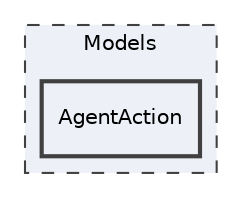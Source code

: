 digraph "Models/AgentAction"
{
 // LATEX_PDF_SIZE
  edge [fontname="Helvetica",fontsize="10",labelfontname="Helvetica",labelfontsize="10"];
  node [fontname="Helvetica",fontsize="10",shape=record];
  compound=true
  subgraph clusterdir_22305cb0964bbe63c21991dd2265ce48 {
    graph [ bgcolor="#edf0f7", pencolor="grey25", style="filled,dashed,", label="Models", fontname="Helvetica", fontsize="10", URL="dir_22305cb0964bbe63c21991dd2265ce48.html"]
  dir_9c9b0bc2421acad6e69c21b81996360c [shape=box, label="AgentAction", style="filled,bold,", fillcolor="#edf0f7", color="grey25", URL="dir_9c9b0bc2421acad6e69c21b81996360c.html"];
  }
}
